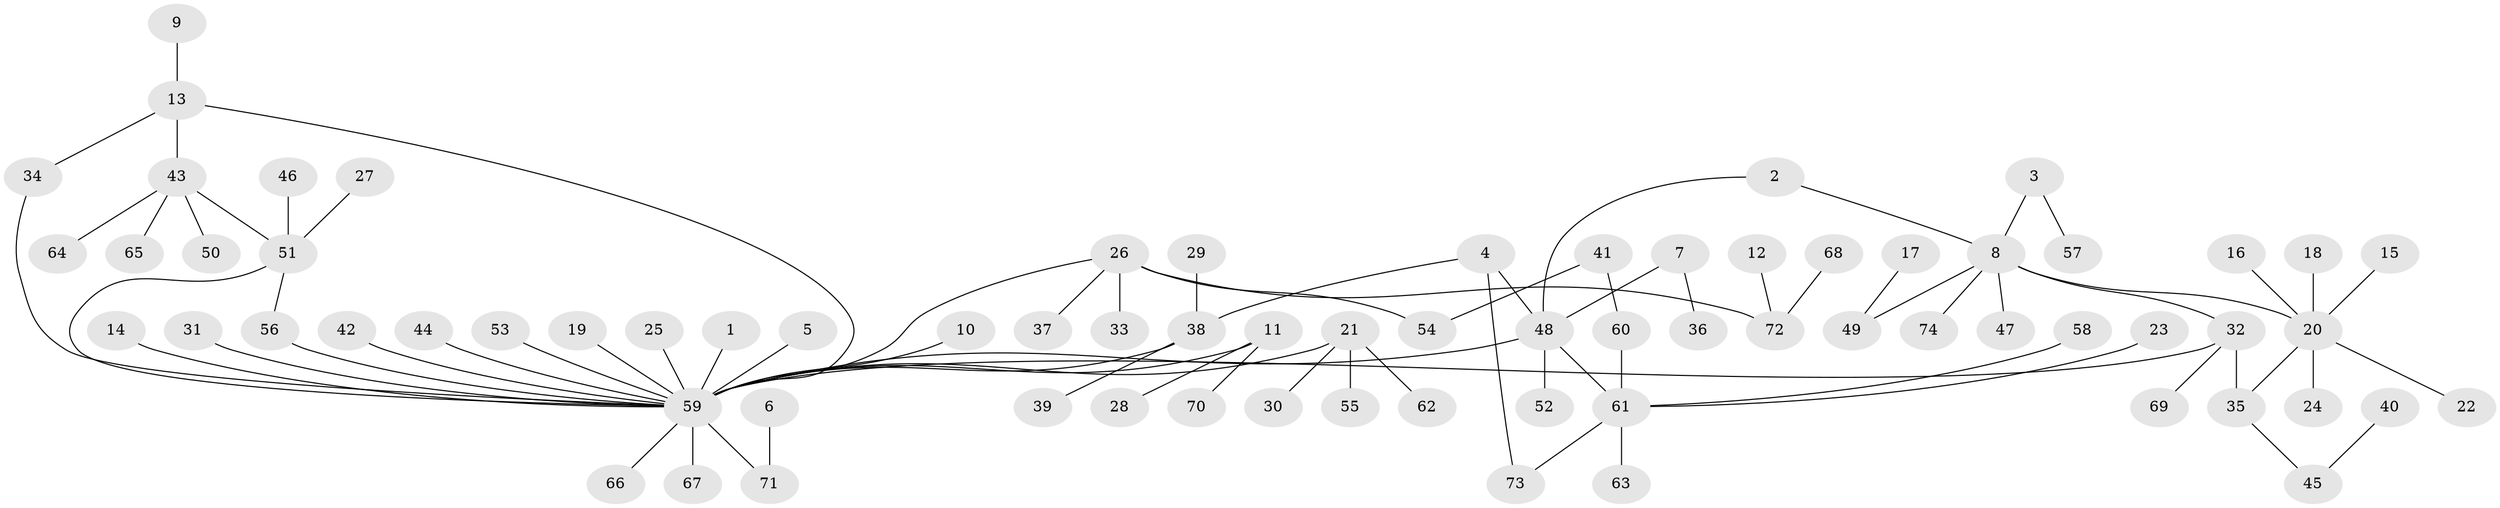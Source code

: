 // original degree distribution, {7: 0.02857142857142857, 25: 0.009523809523809525, 4: 0.047619047619047616, 2: 0.2, 6: 0.009523809523809525, 1: 0.5904761904761905, 3: 0.0761904761904762, 8: 0.01904761904761905, 5: 0.01904761904761905}
// Generated by graph-tools (version 1.1) at 2025/36/03/04/25 23:36:54]
// undirected, 74 vertices, 81 edges
graph export_dot {
  node [color=gray90,style=filled];
  1;
  2;
  3;
  4;
  5;
  6;
  7;
  8;
  9;
  10;
  11;
  12;
  13;
  14;
  15;
  16;
  17;
  18;
  19;
  20;
  21;
  22;
  23;
  24;
  25;
  26;
  27;
  28;
  29;
  30;
  31;
  32;
  33;
  34;
  35;
  36;
  37;
  38;
  39;
  40;
  41;
  42;
  43;
  44;
  45;
  46;
  47;
  48;
  49;
  50;
  51;
  52;
  53;
  54;
  55;
  56;
  57;
  58;
  59;
  60;
  61;
  62;
  63;
  64;
  65;
  66;
  67;
  68;
  69;
  70;
  71;
  72;
  73;
  74;
  1 -- 59 [weight=1.0];
  2 -- 8 [weight=1.0];
  2 -- 48 [weight=1.0];
  3 -- 8 [weight=1.0];
  3 -- 57 [weight=1.0];
  4 -- 38 [weight=1.0];
  4 -- 48 [weight=1.0];
  4 -- 73 [weight=1.0];
  5 -- 59 [weight=1.0];
  6 -- 71 [weight=1.0];
  7 -- 36 [weight=1.0];
  7 -- 48 [weight=1.0];
  8 -- 20 [weight=1.0];
  8 -- 32 [weight=1.0];
  8 -- 47 [weight=1.0];
  8 -- 49 [weight=1.0];
  8 -- 74 [weight=1.0];
  9 -- 13 [weight=1.0];
  10 -- 59 [weight=1.0];
  11 -- 28 [weight=1.0];
  11 -- 59 [weight=1.0];
  11 -- 70 [weight=1.0];
  12 -- 72 [weight=1.0];
  13 -- 34 [weight=1.0];
  13 -- 43 [weight=1.0];
  13 -- 59 [weight=1.0];
  14 -- 59 [weight=1.0];
  15 -- 20 [weight=1.0];
  16 -- 20 [weight=1.0];
  17 -- 49 [weight=1.0];
  18 -- 20 [weight=1.0];
  19 -- 59 [weight=1.0];
  20 -- 22 [weight=1.0];
  20 -- 24 [weight=1.0];
  20 -- 35 [weight=1.0];
  21 -- 30 [weight=1.0];
  21 -- 55 [weight=1.0];
  21 -- 59 [weight=1.0];
  21 -- 62 [weight=1.0];
  23 -- 61 [weight=1.0];
  25 -- 59 [weight=1.0];
  26 -- 33 [weight=1.0];
  26 -- 37 [weight=1.0];
  26 -- 54 [weight=1.0];
  26 -- 59 [weight=1.0];
  26 -- 72 [weight=1.0];
  27 -- 51 [weight=1.0];
  29 -- 38 [weight=1.0];
  31 -- 59 [weight=1.0];
  32 -- 35 [weight=1.0];
  32 -- 59 [weight=1.0];
  32 -- 69 [weight=1.0];
  34 -- 59 [weight=1.0];
  35 -- 45 [weight=1.0];
  38 -- 39 [weight=1.0];
  38 -- 59 [weight=1.0];
  40 -- 45 [weight=1.0];
  41 -- 54 [weight=1.0];
  41 -- 60 [weight=1.0];
  42 -- 59 [weight=1.0];
  43 -- 50 [weight=1.0];
  43 -- 51 [weight=1.0];
  43 -- 64 [weight=1.0];
  43 -- 65 [weight=1.0];
  44 -- 59 [weight=1.0];
  46 -- 51 [weight=1.0];
  48 -- 52 [weight=1.0];
  48 -- 59 [weight=1.0];
  48 -- 61 [weight=1.0];
  51 -- 56 [weight=1.0];
  51 -- 59 [weight=1.0];
  53 -- 59 [weight=1.0];
  56 -- 59 [weight=1.0];
  58 -- 61 [weight=1.0];
  59 -- 66 [weight=1.0];
  59 -- 67 [weight=1.0];
  59 -- 71 [weight=1.0];
  60 -- 61 [weight=1.0];
  61 -- 63 [weight=1.0];
  61 -- 73 [weight=1.0];
  68 -- 72 [weight=1.0];
}

